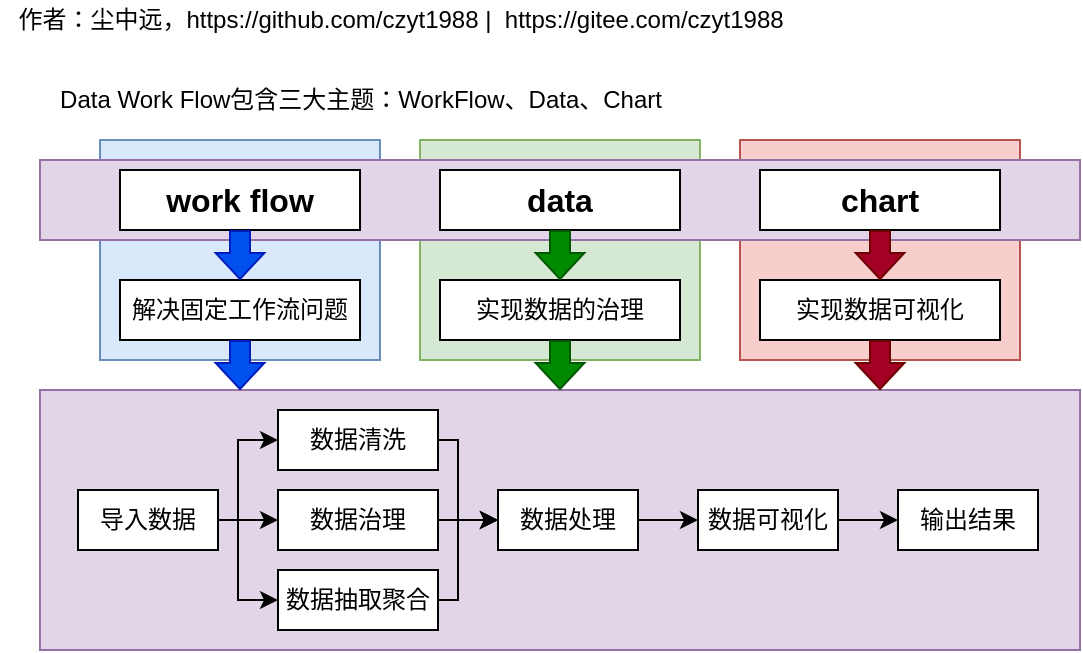 <mxfile version="19.0.3" type="device"><diagram id="ytnOwxeULvlbZG30FI0h" name="概述"><mxGraphModel dx="599" dy="388" grid="1" gridSize="10" guides="1" tooltips="1" connect="1" arrows="1" fold="1" page="1" pageScale="1" pageWidth="827" pageHeight="1169" math="0" shadow="0"><root><mxCell id="0"/><mxCell id="1" parent="0"/><mxCell id="QlgWQ6tkjHOoik1Mjoqo-34" value="" style="rounded=0;whiteSpace=wrap;html=1;fillColor=#e1d5e7;strokeColor=#9673a6;" vertex="1" parent="1"><mxGeometry x="20" y="195" width="520" height="130" as="geometry"/></mxCell><mxCell id="QlgWQ6tkjHOoik1Mjoqo-10" value="" style="rounded=0;whiteSpace=wrap;html=1;fillColor=#f8cecc;strokeColor=#b85450;" vertex="1" parent="1"><mxGeometry x="370" y="70" width="140" height="110" as="geometry"/></mxCell><mxCell id="QlgWQ6tkjHOoik1Mjoqo-8" value="" style="rounded=0;whiteSpace=wrap;html=1;fillColor=#d5e8d4;strokeColor=#82b366;" vertex="1" parent="1"><mxGeometry x="210" y="70" width="140" height="110" as="geometry"/></mxCell><mxCell id="QlgWQ6tkjHOoik1Mjoqo-7" value="" style="rounded=0;whiteSpace=wrap;html=1;fillColor=#dae8fc;strokeColor=#6c8ebf;" vertex="1" parent="1"><mxGeometry x="50" y="70" width="140" height="110" as="geometry"/></mxCell><mxCell id="QlgWQ6tkjHOoik1Mjoqo-4" value="" style="rounded=0;whiteSpace=wrap;html=1;fillColor=#e1d5e7;strokeColor=#9673a6;" vertex="1" parent="1"><mxGeometry x="20" y="80" width="520" height="40" as="geometry"/></mxCell><mxCell id="QlgWQ6tkjHOoik1Mjoqo-1" value="work flow" style="rounded=0;whiteSpace=wrap;html=1;fontStyle=1;fontSize=16;" vertex="1" parent="1"><mxGeometry x="60" y="85" width="120" height="30" as="geometry"/></mxCell><mxCell id="QlgWQ6tkjHOoik1Mjoqo-2" value="data" style="rounded=0;whiteSpace=wrap;html=1;fontStyle=1;fontSize=16;" vertex="1" parent="1"><mxGeometry x="220" y="85" width="120" height="30" as="geometry"/></mxCell><mxCell id="QlgWQ6tkjHOoik1Mjoqo-3" value="chart" style="rounded=0;whiteSpace=wrap;html=1;fontStyle=1;fontSize=16;" vertex="1" parent="1"><mxGeometry x="380" y="85" width="120" height="30" as="geometry"/></mxCell><mxCell id="QlgWQ6tkjHOoik1Mjoqo-5" value="作者：尘中远，https://github.com/czyt1988 |&amp;nbsp;&amp;nbsp;https://gitee.com/czyt1988" style="text;html=1;align=center;verticalAlign=middle;resizable=0;points=[];autosize=1;strokeColor=none;fillColor=none;" vertex="1" parent="1"><mxGeometry width="400" height="20" as="geometry"/></mxCell><mxCell id="QlgWQ6tkjHOoik1Mjoqo-6" value="解决固定工作流问题" style="rounded=0;whiteSpace=wrap;html=1;" vertex="1" parent="1"><mxGeometry x="60" y="140" width="120" height="30" as="geometry"/></mxCell><mxCell id="QlgWQ6tkjHOoik1Mjoqo-9" value="实现数据的治理" style="rounded=0;whiteSpace=wrap;html=1;" vertex="1" parent="1"><mxGeometry x="220" y="140" width="120" height="30" as="geometry"/></mxCell><mxCell id="QlgWQ6tkjHOoik1Mjoqo-11" value="实现数据可视化" style="rounded=0;whiteSpace=wrap;html=1;" vertex="1" parent="1"><mxGeometry x="380" y="140" width="120" height="30" as="geometry"/></mxCell><mxCell id="QlgWQ6tkjHOoik1Mjoqo-12" value="" style="shape=flexArrow;endArrow=classic;html=1;rounded=0;exitX=0.5;exitY=1;exitDx=0;exitDy=0;entryX=0.5;entryY=0;entryDx=0;entryDy=0;endWidth=13.333;endSize=4;fillColor=#0050ef;strokeColor=#001DBC;" edge="1" parent="1" source="QlgWQ6tkjHOoik1Mjoqo-1" target="QlgWQ6tkjHOoik1Mjoqo-6"><mxGeometry width="50" height="50" relative="1" as="geometry"><mxPoint x="250" y="200" as="sourcePoint"/><mxPoint x="300" y="150" as="targetPoint"/></mxGeometry></mxCell><mxCell id="QlgWQ6tkjHOoik1Mjoqo-15" value="" style="shape=flexArrow;endArrow=classic;html=1;rounded=0;exitX=0.5;exitY=1;exitDx=0;exitDy=0;entryX=0.5;entryY=0;entryDx=0;entryDy=0;endWidth=13.333;endSize=4;fillColor=#008a00;strokeColor=#005700;" edge="1" parent="1" source="QlgWQ6tkjHOoik1Mjoqo-2" target="QlgWQ6tkjHOoik1Mjoqo-9"><mxGeometry width="50" height="50" relative="1" as="geometry"><mxPoint x="130" y="125" as="sourcePoint"/><mxPoint x="130" y="150.0" as="targetPoint"/></mxGeometry></mxCell><mxCell id="QlgWQ6tkjHOoik1Mjoqo-16" value="" style="shape=flexArrow;endArrow=classic;html=1;rounded=0;exitX=0.5;exitY=1;exitDx=0;exitDy=0;entryX=0.5;entryY=0;entryDx=0;entryDy=0;endWidth=13.333;endSize=4;fillColor=#a20025;strokeColor=#6F0000;" edge="1" parent="1" source="QlgWQ6tkjHOoik1Mjoqo-3" target="QlgWQ6tkjHOoik1Mjoqo-11"><mxGeometry width="50" height="50" relative="1" as="geometry"><mxPoint x="290" y="125" as="sourcePoint"/><mxPoint x="290" y="150" as="targetPoint"/></mxGeometry></mxCell><mxCell id="QlgWQ6tkjHOoik1Mjoqo-26" style="edgeStyle=orthogonalEdgeStyle;rounded=0;orthogonalLoop=1;jettySize=auto;html=1;exitX=1;exitY=0.5;exitDx=0;exitDy=0;entryX=0;entryY=0.5;entryDx=0;entryDy=0;fontSize=16;" edge="1" parent="1" source="QlgWQ6tkjHOoik1Mjoqo-18" target="QlgWQ6tkjHOoik1Mjoqo-20"><mxGeometry relative="1" as="geometry"><Array as="points"><mxPoint x="119" y="260"/><mxPoint x="119" y="220"/></Array></mxGeometry></mxCell><mxCell id="QlgWQ6tkjHOoik1Mjoqo-27" style="edgeStyle=orthogonalEdgeStyle;rounded=0;orthogonalLoop=1;jettySize=auto;html=1;exitX=1;exitY=0.5;exitDx=0;exitDy=0;entryX=0;entryY=0.5;entryDx=0;entryDy=0;fontSize=16;" edge="1" parent="1" source="QlgWQ6tkjHOoik1Mjoqo-18" target="QlgWQ6tkjHOoik1Mjoqo-21"><mxGeometry relative="1" as="geometry"/></mxCell><mxCell id="QlgWQ6tkjHOoik1Mjoqo-28" style="edgeStyle=orthogonalEdgeStyle;rounded=0;orthogonalLoop=1;jettySize=auto;html=1;exitX=1;exitY=0.5;exitDx=0;exitDy=0;entryX=0;entryY=0.5;entryDx=0;entryDy=0;fontSize=16;" edge="1" parent="1" source="QlgWQ6tkjHOoik1Mjoqo-18" target="QlgWQ6tkjHOoik1Mjoqo-25"><mxGeometry relative="1" as="geometry"><Array as="points"><mxPoint x="119" y="260"/><mxPoint x="119" y="300"/></Array></mxGeometry></mxCell><mxCell id="QlgWQ6tkjHOoik1Mjoqo-18" value="导入数据" style="rounded=0;whiteSpace=wrap;html=1;" vertex="1" parent="1"><mxGeometry x="39" y="245" width="70" height="30" as="geometry"/></mxCell><mxCell id="QlgWQ6tkjHOoik1Mjoqo-19" value="Data Work Flow包含三大主题：WorkFlow、Data、Chart" style="text;html=1;align=center;verticalAlign=middle;resizable=0;points=[];autosize=1;strokeColor=none;fillColor=none;" vertex="1" parent="1"><mxGeometry x="20" y="40" width="320" height="20" as="geometry"/></mxCell><mxCell id="QlgWQ6tkjHOoik1Mjoqo-29" style="edgeStyle=orthogonalEdgeStyle;rounded=0;orthogonalLoop=1;jettySize=auto;html=1;exitX=1;exitY=0.5;exitDx=0;exitDy=0;entryX=0;entryY=0.5;entryDx=0;entryDy=0;fontSize=16;" edge="1" parent="1" source="QlgWQ6tkjHOoik1Mjoqo-20" target="QlgWQ6tkjHOoik1Mjoqo-22"><mxGeometry relative="1" as="geometry"><Array as="points"><mxPoint x="229" y="220"/><mxPoint x="229" y="260"/></Array></mxGeometry></mxCell><mxCell id="QlgWQ6tkjHOoik1Mjoqo-20" value="数据清洗" style="rounded=0;whiteSpace=wrap;html=1;" vertex="1" parent="1"><mxGeometry x="139" y="205" width="80" height="30" as="geometry"/></mxCell><mxCell id="QlgWQ6tkjHOoik1Mjoqo-30" style="edgeStyle=orthogonalEdgeStyle;rounded=0;orthogonalLoop=1;jettySize=auto;html=1;exitX=1;exitY=0.5;exitDx=0;exitDy=0;entryX=0;entryY=0.5;entryDx=0;entryDy=0;fontSize=16;" edge="1" parent="1" source="QlgWQ6tkjHOoik1Mjoqo-21" target="QlgWQ6tkjHOoik1Mjoqo-22"><mxGeometry relative="1" as="geometry"/></mxCell><mxCell id="QlgWQ6tkjHOoik1Mjoqo-21" value="数据治理" style="rounded=0;whiteSpace=wrap;html=1;" vertex="1" parent="1"><mxGeometry x="139" y="245" width="80" height="30" as="geometry"/></mxCell><mxCell id="QlgWQ6tkjHOoik1Mjoqo-32" style="edgeStyle=orthogonalEdgeStyle;rounded=0;orthogonalLoop=1;jettySize=auto;html=1;exitX=1;exitY=0.5;exitDx=0;exitDy=0;entryX=0;entryY=0.5;entryDx=0;entryDy=0;fontSize=16;" edge="1" parent="1" source="QlgWQ6tkjHOoik1Mjoqo-22" target="QlgWQ6tkjHOoik1Mjoqo-23"><mxGeometry relative="1" as="geometry"/></mxCell><mxCell id="QlgWQ6tkjHOoik1Mjoqo-22" value="数据处理" style="rounded=0;whiteSpace=wrap;html=1;" vertex="1" parent="1"><mxGeometry x="249" y="245" width="70" height="30" as="geometry"/></mxCell><mxCell id="QlgWQ6tkjHOoik1Mjoqo-33" style="edgeStyle=orthogonalEdgeStyle;rounded=0;orthogonalLoop=1;jettySize=auto;html=1;exitX=1;exitY=0.5;exitDx=0;exitDy=0;entryX=0;entryY=0.5;entryDx=0;entryDy=0;fontSize=16;" edge="1" parent="1" source="QlgWQ6tkjHOoik1Mjoqo-23" target="QlgWQ6tkjHOoik1Mjoqo-24"><mxGeometry relative="1" as="geometry"/></mxCell><mxCell id="QlgWQ6tkjHOoik1Mjoqo-23" value="数据可视化" style="rounded=0;whiteSpace=wrap;html=1;" vertex="1" parent="1"><mxGeometry x="349" y="245" width="70" height="30" as="geometry"/></mxCell><mxCell id="QlgWQ6tkjHOoik1Mjoqo-24" value="输出结果" style="rounded=0;whiteSpace=wrap;html=1;" vertex="1" parent="1"><mxGeometry x="449" y="245" width="70" height="30" as="geometry"/></mxCell><mxCell id="QlgWQ6tkjHOoik1Mjoqo-31" style="edgeStyle=orthogonalEdgeStyle;rounded=0;orthogonalLoop=1;jettySize=auto;html=1;exitX=1;exitY=0.5;exitDx=0;exitDy=0;entryX=0;entryY=0.5;entryDx=0;entryDy=0;fontSize=16;" edge="1" parent="1" source="QlgWQ6tkjHOoik1Mjoqo-25" target="QlgWQ6tkjHOoik1Mjoqo-22"><mxGeometry relative="1" as="geometry"><Array as="points"><mxPoint x="229" y="300"/><mxPoint x="229" y="260"/></Array></mxGeometry></mxCell><mxCell id="QlgWQ6tkjHOoik1Mjoqo-25" value="数据抽取聚合" style="rounded=0;whiteSpace=wrap;html=1;" vertex="1" parent="1"><mxGeometry x="139" y="285" width="80" height="30" as="geometry"/></mxCell><mxCell id="QlgWQ6tkjHOoik1Mjoqo-38" value="" style="group" vertex="1" connectable="0" parent="1"><mxGeometry x="120.0" y="170" width="320.0" height="25" as="geometry"/></mxCell><mxCell id="QlgWQ6tkjHOoik1Mjoqo-35" value="" style="shape=flexArrow;endArrow=classic;html=1;rounded=0;exitX=0.5;exitY=1;exitDx=0;exitDy=0;entryX=0.5;entryY=0;entryDx=0;entryDy=0;endWidth=13.333;endSize=4;fillColor=#0050ef;strokeColor=#001DBC;" edge="1" parent="QlgWQ6tkjHOoik1Mjoqo-38"><mxGeometry width="50" height="50" relative="1" as="geometry"><mxPoint as="sourcePoint"/><mxPoint y="25" as="targetPoint"/></mxGeometry></mxCell><mxCell id="QlgWQ6tkjHOoik1Mjoqo-36" value="" style="shape=flexArrow;endArrow=classic;html=1;rounded=0;exitX=0.5;exitY=1;exitDx=0;exitDy=0;entryX=0.5;entryY=0;entryDx=0;entryDy=0;endWidth=13.333;endSize=4;fillColor=#008a00;strokeColor=#005700;" edge="1" parent="QlgWQ6tkjHOoik1Mjoqo-38"><mxGeometry width="50" height="50" relative="1" as="geometry"><mxPoint x="160.0" as="sourcePoint"/><mxPoint x="160.0" y="25" as="targetPoint"/></mxGeometry></mxCell><mxCell id="QlgWQ6tkjHOoik1Mjoqo-37" value="" style="shape=flexArrow;endArrow=classic;html=1;rounded=0;exitX=0.5;exitY=1;exitDx=0;exitDy=0;entryX=0.5;entryY=0;entryDx=0;entryDy=0;endWidth=13.333;endSize=4;fillColor=#a20025;strokeColor=#6F0000;" edge="1" parent="QlgWQ6tkjHOoik1Mjoqo-38"><mxGeometry width="50" height="50" relative="1" as="geometry"><mxPoint x="320.0" as="sourcePoint"/><mxPoint x="320.0" y="25" as="targetPoint"/></mxGeometry></mxCell></root></mxGraphModel></diagram></mxfile>